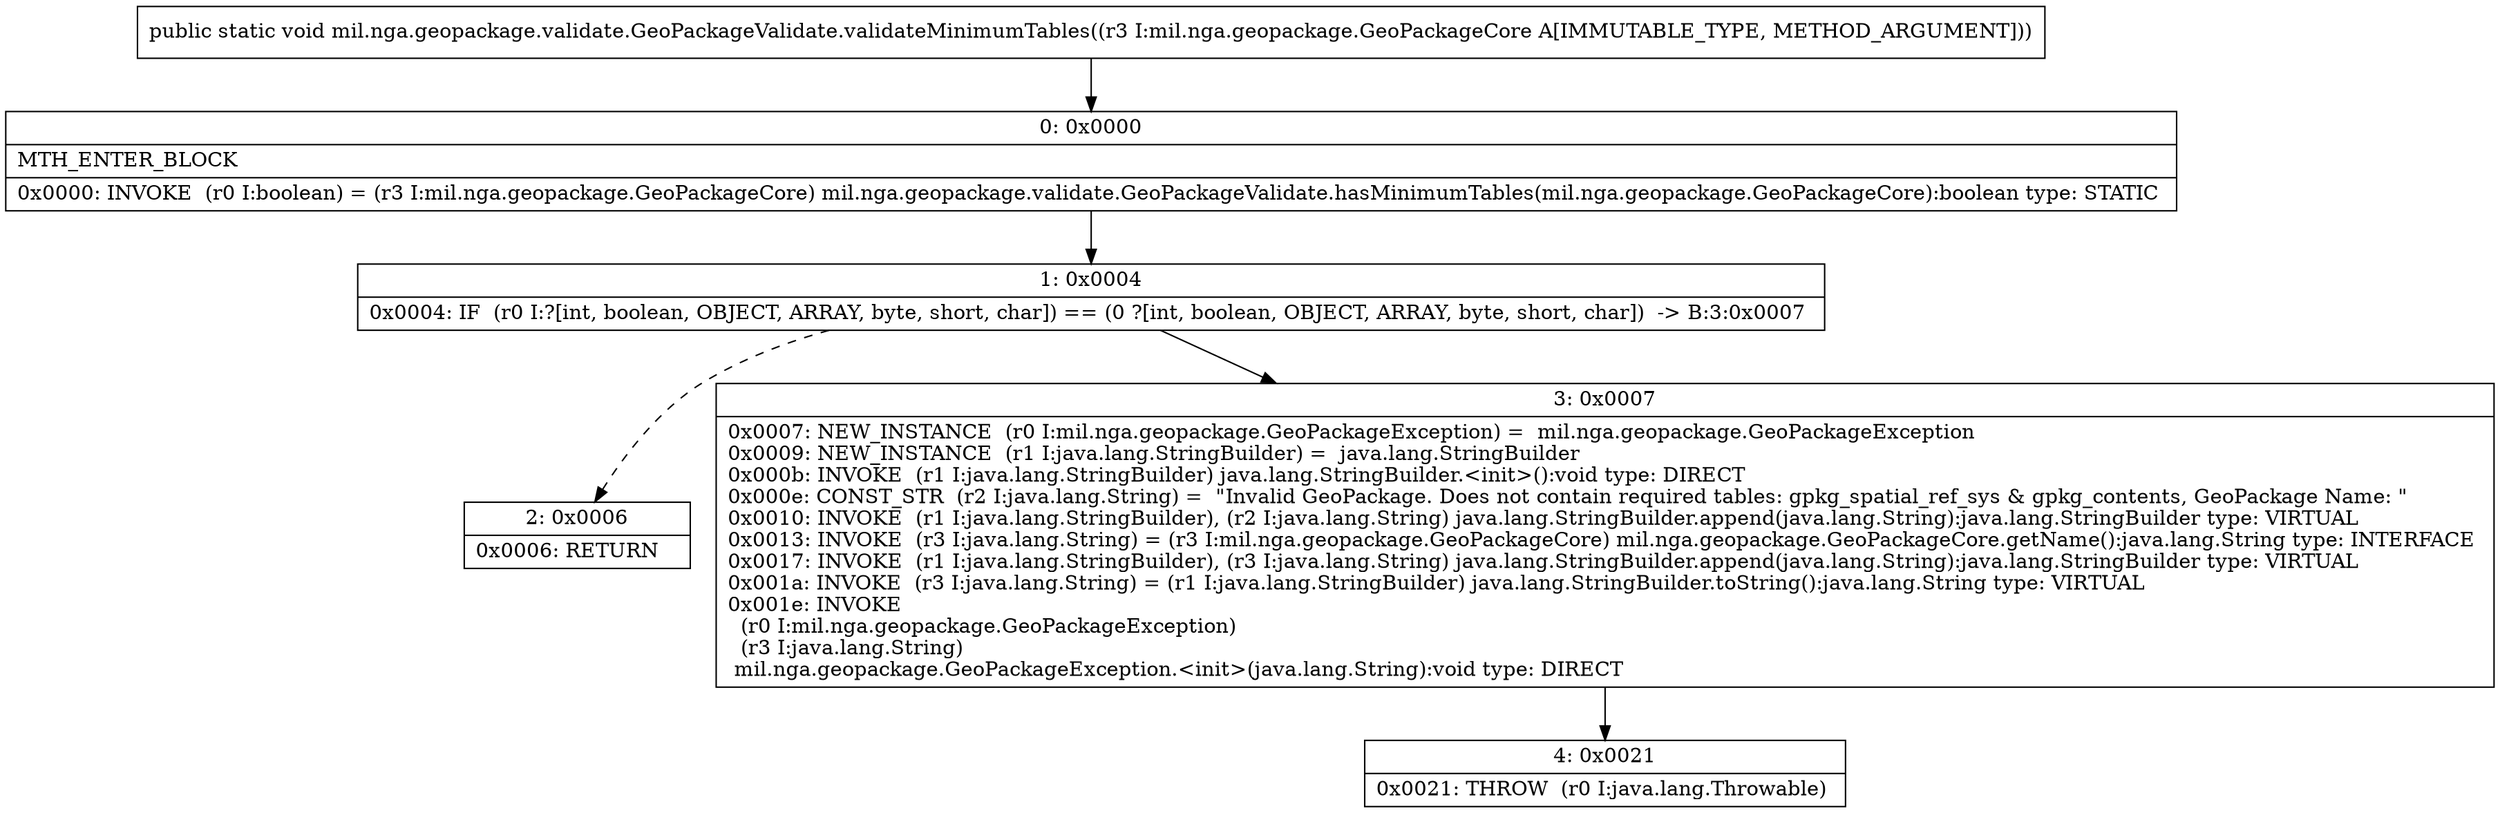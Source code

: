 digraph "CFG formil.nga.geopackage.validate.GeoPackageValidate.validateMinimumTables(Lmil\/nga\/geopackage\/GeoPackageCore;)V" {
Node_0 [shape=record,label="{0\:\ 0x0000|MTH_ENTER_BLOCK\l|0x0000: INVOKE  (r0 I:boolean) = (r3 I:mil.nga.geopackage.GeoPackageCore) mil.nga.geopackage.validate.GeoPackageValidate.hasMinimumTables(mil.nga.geopackage.GeoPackageCore):boolean type: STATIC \l}"];
Node_1 [shape=record,label="{1\:\ 0x0004|0x0004: IF  (r0 I:?[int, boolean, OBJECT, ARRAY, byte, short, char]) == (0 ?[int, boolean, OBJECT, ARRAY, byte, short, char])  \-\> B:3:0x0007 \l}"];
Node_2 [shape=record,label="{2\:\ 0x0006|0x0006: RETURN   \l}"];
Node_3 [shape=record,label="{3\:\ 0x0007|0x0007: NEW_INSTANCE  (r0 I:mil.nga.geopackage.GeoPackageException) =  mil.nga.geopackage.GeoPackageException \l0x0009: NEW_INSTANCE  (r1 I:java.lang.StringBuilder) =  java.lang.StringBuilder \l0x000b: INVOKE  (r1 I:java.lang.StringBuilder) java.lang.StringBuilder.\<init\>():void type: DIRECT \l0x000e: CONST_STR  (r2 I:java.lang.String) =  \"Invalid GeoPackage. Does not contain required tables: gpkg_spatial_ref_sys & gpkg_contents, GeoPackage Name: \" \l0x0010: INVOKE  (r1 I:java.lang.StringBuilder), (r2 I:java.lang.String) java.lang.StringBuilder.append(java.lang.String):java.lang.StringBuilder type: VIRTUAL \l0x0013: INVOKE  (r3 I:java.lang.String) = (r3 I:mil.nga.geopackage.GeoPackageCore) mil.nga.geopackage.GeoPackageCore.getName():java.lang.String type: INTERFACE \l0x0017: INVOKE  (r1 I:java.lang.StringBuilder), (r3 I:java.lang.String) java.lang.StringBuilder.append(java.lang.String):java.lang.StringBuilder type: VIRTUAL \l0x001a: INVOKE  (r3 I:java.lang.String) = (r1 I:java.lang.StringBuilder) java.lang.StringBuilder.toString():java.lang.String type: VIRTUAL \l0x001e: INVOKE  \l  (r0 I:mil.nga.geopackage.GeoPackageException)\l  (r3 I:java.lang.String)\l mil.nga.geopackage.GeoPackageException.\<init\>(java.lang.String):void type: DIRECT \l}"];
Node_4 [shape=record,label="{4\:\ 0x0021|0x0021: THROW  (r0 I:java.lang.Throwable) \l}"];
MethodNode[shape=record,label="{public static void mil.nga.geopackage.validate.GeoPackageValidate.validateMinimumTables((r3 I:mil.nga.geopackage.GeoPackageCore A[IMMUTABLE_TYPE, METHOD_ARGUMENT])) }"];
MethodNode -> Node_0;
Node_0 -> Node_1;
Node_1 -> Node_2[style=dashed];
Node_1 -> Node_3;
Node_3 -> Node_4;
}

